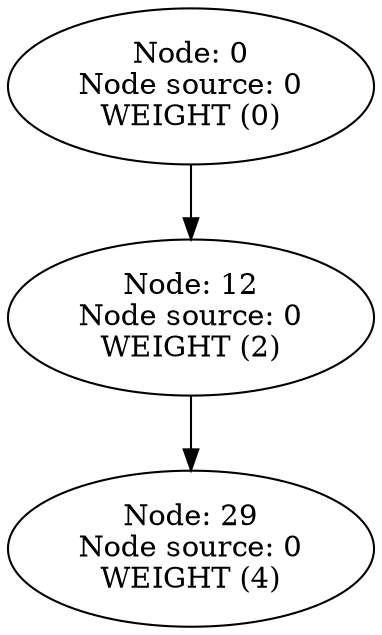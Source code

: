 digraph {
	29 [label="Node: 29
Node source: 0
WEIGHT (4)"]
	12 [label="Node: 12
Node source: 0
WEIGHT (2)"]
	0 [label="Node: 0
Node source: 0
WEIGHT (0)"]
	12 -> 29
	0 -> 12
}
